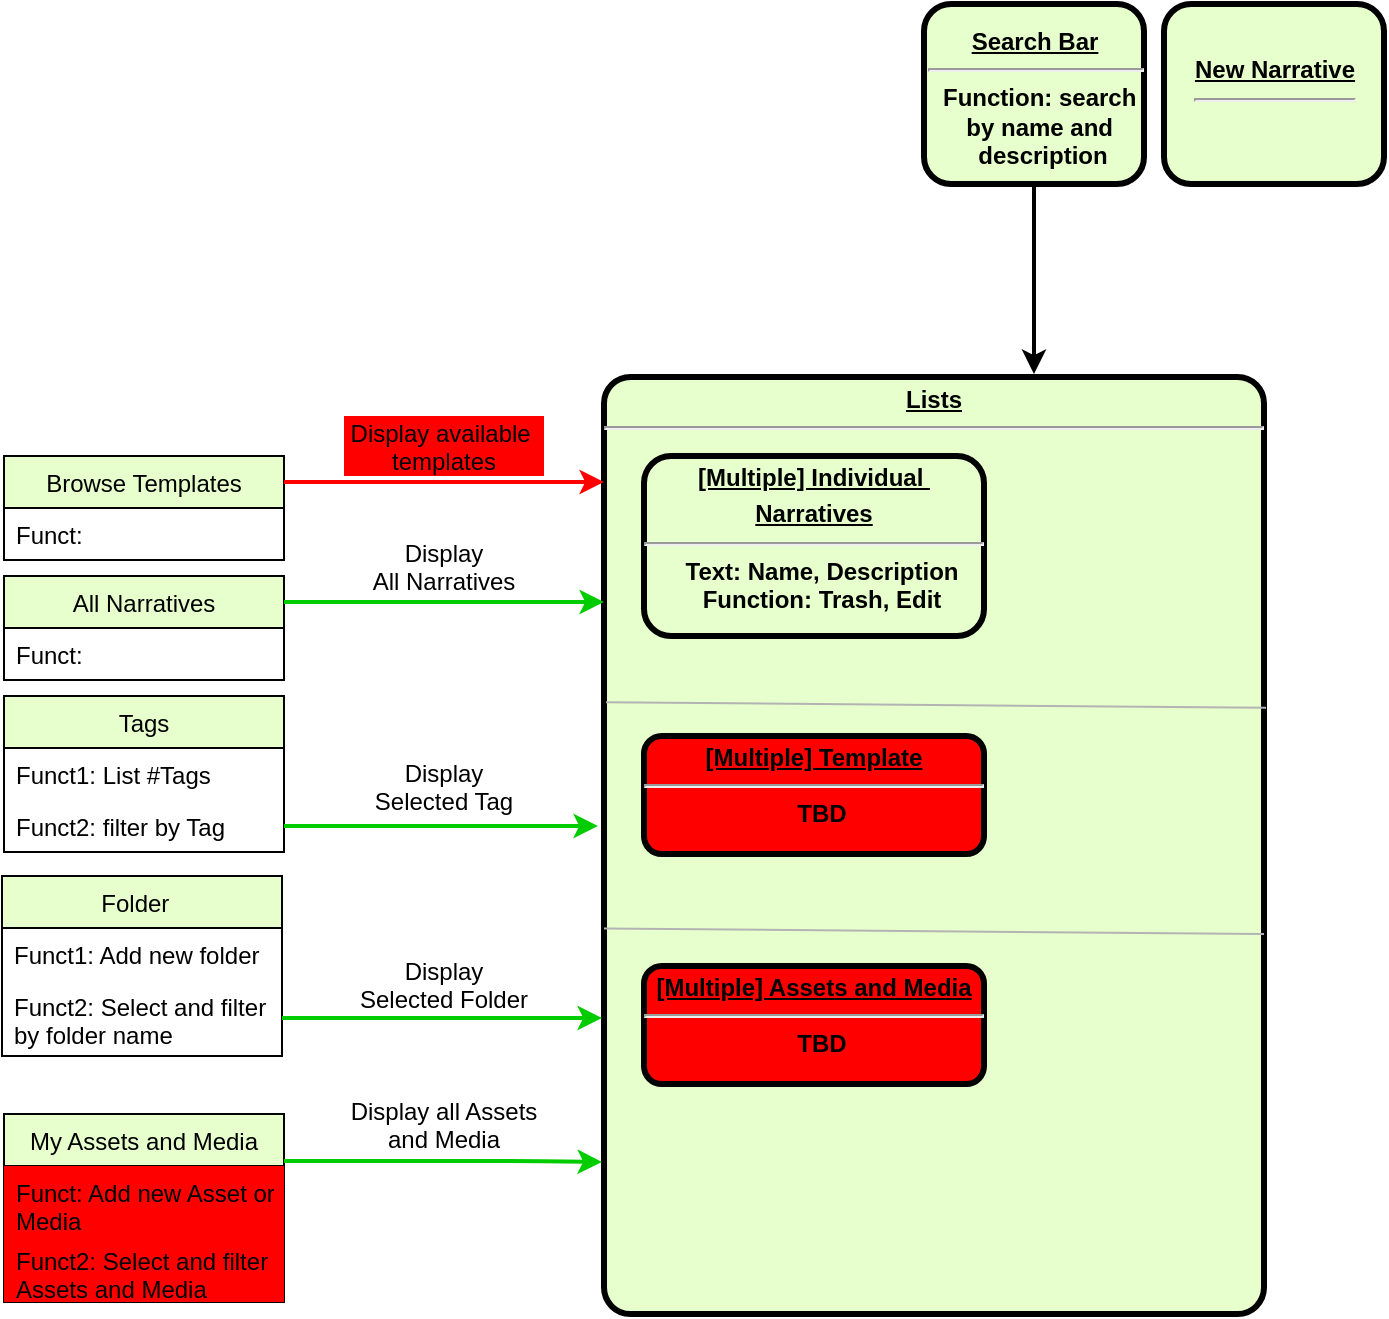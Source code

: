 <mxfile version="14.9.5" type="github">
  <diagram name="Page-1" id="c7558073-3199-34d8-9f00-42111426c3f3">
    <mxGraphModel dx="2013" dy="505" grid="1" gridSize="10" guides="1" tooltips="1" connect="1" arrows="1" fold="1" page="1" pageScale="1" pageWidth="826" pageHeight="1169" background="none" math="0" shadow="0">
      <root>
        <mxCell id="0" />
        <mxCell id="1" parent="0" />
        <mxCell id="52" value="Display available &#xa;templates" style="text;spacingTop=-5;align=center;fillColor=#FF0000;" parent="1" vertex="1">
          <mxGeometry x="-580" y="251" width="100" height="30" as="geometry" />
        </mxCell>
        <mxCell id="nVRuVsThQJJAnQxjmGm0-97" value="&lt;p style=&quot;margin: 0px ; margin-top: 4px ; text-align: center ; text-decoration: underline&quot;&gt;&lt;strong&gt;Lists&lt;br&gt;&lt;/strong&gt;&lt;/p&gt;&lt;hr&gt;&lt;p style=&quot;margin: 0px ; margin-left: 8px&quot;&gt;&lt;br&gt;&lt;/p&gt;" style="verticalAlign=middle;align=center;overflow=fill;fontSize=12;fontFamily=Helvetica;html=1;rounded=1;fontStyle=1;strokeWidth=3;fillColor=#E6FFCC;arcSize=4;" vertex="1" parent="1">
          <mxGeometry x="-450" y="231.5" width="330" height="468.5" as="geometry" />
        </mxCell>
        <mxCell id="nVRuVsThQJJAnQxjmGm0-98" value="&lt;p style=&quot;margin: 0px ; margin-top: 4px ; text-align: center ; text-decoration: underline&quot;&gt;[Multiple] Individual&amp;nbsp;&lt;/p&gt;&lt;p style=&quot;margin: 0px ; margin-top: 4px ; text-align: center ; text-decoration: underline&quot;&gt;Narratives&lt;/p&gt;&lt;hr&gt;&lt;p style=&quot;margin: 0px ; margin-left: 8px&quot;&gt;Text: Name, Description&lt;/p&gt;&lt;p style=&quot;margin: 0px ; margin-left: 8px&quot;&gt;Function: Trash, Edit&lt;/p&gt;" style="verticalAlign=middle;align=center;overflow=fill;fontSize=12;fontFamily=Helvetica;html=1;rounded=1;fontStyle=1;strokeWidth=3;fillColor=#E6FFCC" vertex="1" parent="1">
          <mxGeometry x="-430" y="271" width="170" height="90" as="geometry" />
        </mxCell>
        <mxCell id="nVRuVsThQJJAnQxjmGm0-100" value="&lt;p style=&quot;margin: 0px ; margin-top: 4px ; text-align: center ; text-decoration: underline&quot;&gt;&lt;strong&gt;Search Bar&lt;br&gt;&lt;/strong&gt;&lt;/p&gt;&lt;hr&gt;&lt;p style=&quot;margin: 0px ; margin-left: 8px&quot;&gt;Function: search&amp;nbsp;&lt;/p&gt;&lt;p style=&quot;margin: 0px ; margin-left: 8px&quot;&gt;by&amp;nbsp;&lt;span&gt;name and&amp;nbsp;&lt;/span&gt;&lt;/p&gt;&lt;p style=&quot;margin: 0px ; margin-left: 8px&quot;&gt;&lt;span&gt;description&lt;/span&gt;&lt;/p&gt;" style="verticalAlign=middle;align=center;overflow=auto;fontSize=12;fontFamily=Helvetica;html=1;rounded=1;fontStyle=1;strokeWidth=3;fillColor=#E6FFCC" vertex="1" parent="1">
          <mxGeometry x="-290" y="45" width="110" height="90" as="geometry" />
        </mxCell>
        <mxCell id="nVRuVsThQJJAnQxjmGm0-101" value="&lt;p style=&quot;margin: 0px ; margin-top: 4px ; text-align: center ; text-decoration: underline&quot;&gt;&lt;strong&gt;New Narrative&lt;br&gt;&lt;/strong&gt;&lt;/p&gt;&lt;hr&gt;&lt;p style=&quot;margin: 0px ; margin-left: 8px&quot;&gt;&lt;br&gt;&lt;/p&gt;" style="verticalAlign=middle;align=center;overflow=auto;fontSize=12;fontFamily=Helvetica;html=1;rounded=1;fontStyle=1;strokeWidth=3;fillColor=#E6FFCC" vertex="1" parent="1">
          <mxGeometry x="-170" y="45" width="110" height="90" as="geometry" />
        </mxCell>
        <mxCell id="nVRuVsThQJJAnQxjmGm0-103" value="" style="edgeStyle=elbowEdgeStyle;elbow=horizontal;strokeColor=#000000;strokeWidth=2;exitX=0.5;exitY=1;exitDx=0;exitDy=0;" edge="1" parent="1" source="nVRuVsThQJJAnQxjmGm0-100">
          <mxGeometry width="100" height="100" relative="1" as="geometry">
            <mxPoint x="-180" y="180" as="sourcePoint" />
            <mxPoint x="-235" y="230" as="targetPoint" />
            <Array as="points">
              <mxPoint x="-235" y="170" />
            </Array>
          </mxGeometry>
        </mxCell>
        <mxCell id="nVRuVsThQJJAnQxjmGm0-104" value="Browse Templates" style="swimlane;fontStyle=0;childLayout=stackLayout;horizontal=1;startSize=26;horizontalStack=0;resizeParent=1;resizeParentMax=0;resizeLast=0;collapsible=1;marginBottom=0;fillColor=#E6FFCC;" vertex="1" parent="1">
          <mxGeometry x="-750" y="271" width="140" height="52" as="geometry" />
        </mxCell>
        <mxCell id="nVRuVsThQJJAnQxjmGm0-105" value="Funct:" style="text;strokeColor=none;fillColor=none;align=left;verticalAlign=top;spacingLeft=4;spacingRight=4;overflow=hidden;rotatable=0;points=[[0,0.5],[1,0.5]];portConstraint=eastwest;" vertex="1" parent="nVRuVsThQJJAnQxjmGm0-104">
          <mxGeometry y="26" width="140" height="26" as="geometry" />
        </mxCell>
        <mxCell id="nVRuVsThQJJAnQxjmGm0-111" value="" style="edgeStyle=elbowEdgeStyle;elbow=horizontal;strokeColor=#FF0000;strokeWidth=2;exitX=1;exitY=0.25;exitDx=0;exitDy=0;" edge="1" parent="1" source="nVRuVsThQJJAnQxjmGm0-104">
          <mxGeometry width="100" height="100" relative="1" as="geometry">
            <mxPoint x="-390" y="190" as="sourcePoint" />
            <mxPoint x="-450" y="284" as="targetPoint" />
            <Array as="points">
              <mxPoint x="-490" y="300" />
            </Array>
          </mxGeometry>
        </mxCell>
        <mxCell id="nVRuVsThQJJAnQxjmGm0-112" value="All Narratives" style="swimlane;fontStyle=0;childLayout=stackLayout;horizontal=1;startSize=26;horizontalStack=0;resizeParent=1;resizeParentMax=0;resizeLast=0;collapsible=1;marginBottom=0;fillColor=#E6FFCC;" vertex="1" parent="1">
          <mxGeometry x="-750" y="331" width="140" height="52" as="geometry" />
        </mxCell>
        <mxCell id="nVRuVsThQJJAnQxjmGm0-113" value="Funct:" style="text;strokeColor=none;fillColor=none;align=left;verticalAlign=top;spacingLeft=4;spacingRight=4;overflow=hidden;rotatable=0;points=[[0,0.5],[1,0.5]];portConstraint=eastwest;" vertex="1" parent="nVRuVsThQJJAnQxjmGm0-112">
          <mxGeometry y="26" width="140" height="26" as="geometry" />
        </mxCell>
        <mxCell id="nVRuVsThQJJAnQxjmGm0-114" value="" style="edgeStyle=elbowEdgeStyle;elbow=horizontal;strokeColor=#00CC00;strokeWidth=2;exitX=1;exitY=0.25;exitDx=0;exitDy=0;" edge="1" parent="1" source="nVRuVsThQJJAnQxjmGm0-112">
          <mxGeometry width="100" height="100" relative="1" as="geometry">
            <mxPoint x="-390" y="250" as="sourcePoint" />
            <mxPoint x="-450" y="344" as="targetPoint" />
            <Array as="points">
              <mxPoint x="-490" y="360" />
            </Array>
          </mxGeometry>
        </mxCell>
        <mxCell id="nVRuVsThQJJAnQxjmGm0-115" value="Tags" style="swimlane;fontStyle=0;childLayout=stackLayout;horizontal=1;startSize=26;horizontalStack=0;resizeParent=1;resizeParentMax=0;resizeLast=0;collapsible=1;marginBottom=0;fillColor=#E6FFCC;" vertex="1" parent="1">
          <mxGeometry x="-750" y="391" width="140" height="78" as="geometry" />
        </mxCell>
        <mxCell id="nVRuVsThQJJAnQxjmGm0-119" value="Funct1: List #Tags" style="text;strokeColor=none;fillColor=none;align=left;verticalAlign=top;spacingLeft=4;spacingRight=4;overflow=hidden;rotatable=0;points=[[0,0.5],[1,0.5]];portConstraint=eastwest;" vertex="1" parent="nVRuVsThQJJAnQxjmGm0-115">
          <mxGeometry y="26" width="140" height="26" as="geometry" />
        </mxCell>
        <mxCell id="nVRuVsThQJJAnQxjmGm0-116" value="Funct2: filter by Tag" style="text;strokeColor=none;fillColor=none;align=left;verticalAlign=top;spacingLeft=4;spacingRight=4;overflow=hidden;rotatable=0;points=[[0,0.5],[1,0.5]];portConstraint=eastwest;" vertex="1" parent="nVRuVsThQJJAnQxjmGm0-115">
          <mxGeometry y="52" width="140" height="26" as="geometry" />
        </mxCell>
        <mxCell id="nVRuVsThQJJAnQxjmGm0-117" value="" style="edgeStyle=elbowEdgeStyle;elbow=horizontal;strokeColor=#00CC00;strokeWidth=2;" edge="1" parent="1" source="nVRuVsThQJJAnQxjmGm0-116">
          <mxGeometry width="100" height="100" relative="1" as="geometry">
            <mxPoint x="-610" y="453" as="sourcePoint" />
            <mxPoint x="-453" y="456" as="targetPoint" />
            <Array as="points">
              <mxPoint x="-580" y="421" />
            </Array>
          </mxGeometry>
        </mxCell>
        <mxCell id="nVRuVsThQJJAnQxjmGm0-118" value="Display&#xa;All Narratives" style="text;spacingTop=-5;align=center;fillColor=none;" vertex="1" parent="1">
          <mxGeometry x="-580" y="311" width="100" height="30" as="geometry" />
        </mxCell>
        <mxCell id="nVRuVsThQJJAnQxjmGm0-120" value="Folder  " style="swimlane;fontStyle=0;childLayout=stackLayout;horizontal=1;startSize=26;horizontalStack=0;resizeParent=1;resizeParentMax=0;resizeLast=0;collapsible=1;marginBottom=0;fillColor=#E6FFCC;" vertex="1" parent="1">
          <mxGeometry x="-751" y="481" width="140" height="90" as="geometry" />
        </mxCell>
        <mxCell id="nVRuVsThQJJAnQxjmGm0-121" value="Funct1: Add new folder" style="text;strokeColor=none;fillColor=none;align=left;verticalAlign=top;spacingLeft=4;spacingRight=4;overflow=hidden;rotatable=0;points=[[0,0.5],[1,0.5]];portConstraint=eastwest;" vertex="1" parent="nVRuVsThQJJAnQxjmGm0-120">
          <mxGeometry y="26" width="140" height="26" as="geometry" />
        </mxCell>
        <mxCell id="nVRuVsThQJJAnQxjmGm0-124" value="Funct2: Select and filter &#xa;by folder name" style="text;strokeColor=none;fillColor=none;align=left;verticalAlign=top;spacingLeft=4;spacingRight=4;overflow=hidden;rotatable=0;points=[[0,0.5],[1,0.5]];portConstraint=eastwest;overflow-wrap=normal;" vertex="1" parent="nVRuVsThQJJAnQxjmGm0-120">
          <mxGeometry y="52" width="140" height="38" as="geometry" />
        </mxCell>
        <mxCell id="nVRuVsThQJJAnQxjmGm0-123" value="" style="edgeStyle=elbowEdgeStyle;elbow=horizontal;strokeColor=#00CC00;strokeWidth=2;exitX=1;exitY=0.5;exitDx=0;exitDy=0;entryX=-0.003;entryY=0.684;entryDx=0;entryDy=0;entryPerimeter=0;" edge="1" parent="1" source="nVRuVsThQJJAnQxjmGm0-124" target="nVRuVsThQJJAnQxjmGm0-97">
          <mxGeometry width="100" height="100" relative="1" as="geometry">
            <mxPoint x="-611" y="543" as="sourcePoint" />
            <mxPoint x="-450" y="547" as="targetPoint" />
            <Array as="points">
              <mxPoint x="-560" y="490" />
            </Array>
          </mxGeometry>
        </mxCell>
        <mxCell id="nVRuVsThQJJAnQxjmGm0-125" value="Display&#xa;Selected Tag" style="text;spacingTop=-5;align=center;fillColor=none;" vertex="1" parent="1">
          <mxGeometry x="-580" y="421" width="100" height="30" as="geometry" />
        </mxCell>
        <mxCell id="nVRuVsThQJJAnQxjmGm0-129" value="Display&#xa;Selected Folder" style="text;spacingTop=-5;align=center;fillColor=none;" vertex="1" parent="1">
          <mxGeometry x="-580" y="520" width="100" height="30" as="geometry" />
        </mxCell>
        <mxCell id="nVRuVsThQJJAnQxjmGm0-130" value="My Assets and Media" style="swimlane;fontStyle=0;childLayout=stackLayout;horizontal=1;startSize=26;horizontalStack=0;resizeParent=1;resizeParentMax=0;resizeLast=0;collapsible=1;marginBottom=0;fillColor=#E6FFCC;" vertex="1" parent="1">
          <mxGeometry x="-750" y="600" width="140" height="94" as="geometry" />
        </mxCell>
        <mxCell id="nVRuVsThQJJAnQxjmGm0-138" value="Funct: Add new Asset or&#xa;Media" style="text;strokeColor=none;fillColor=#FF0000;align=left;verticalAlign=top;spacingLeft=4;spacingRight=4;overflow=hidden;rotatable=0;points=[[0,0.5],[1,0.5]];portConstraint=eastwest;" vertex="1" parent="nVRuVsThQJJAnQxjmGm0-130">
          <mxGeometry y="26" width="140" height="34" as="geometry" />
        </mxCell>
        <mxCell id="nVRuVsThQJJAnQxjmGm0-131" value="Funct2: Select and filter&#xa;Assets and Media" style="text;strokeColor=none;fillColor=#FF0000;align=left;verticalAlign=top;spacingLeft=4;spacingRight=4;overflow=hidden;rotatable=0;points=[[0,0.5],[1,0.5]];portConstraint=eastwest;" vertex="1" parent="nVRuVsThQJJAnQxjmGm0-130">
          <mxGeometry y="60" width="140" height="34" as="geometry" />
        </mxCell>
        <mxCell id="nVRuVsThQJJAnQxjmGm0-132" value="" style="edgeStyle=elbowEdgeStyle;elbow=horizontal;strokeColor=#00CC00;strokeWidth=2;exitX=1;exitY=0.25;exitDx=0;exitDy=0;" edge="1" parent="1" source="nVRuVsThQJJAnQxjmGm0-130">
          <mxGeometry width="100" height="100" relative="1" as="geometry">
            <mxPoint x="-391" y="549" as="sourcePoint" />
            <mxPoint x="-451" y="624" as="targetPoint" />
            <Array as="points">
              <mxPoint x="-491" y="659" />
            </Array>
          </mxGeometry>
        </mxCell>
        <mxCell id="nVRuVsThQJJAnQxjmGm0-133" value="Display all Assets &#xa;and Media" style="text;spacingTop=-5;align=center;fillColor=none;" vertex="1" parent="1">
          <mxGeometry x="-580" y="590" width="100" height="30" as="geometry" />
        </mxCell>
        <mxCell id="nVRuVsThQJJAnQxjmGm0-134" value="" style="endArrow=none;html=1;strokeColor=#B3B3B3;exitX=0.003;exitY=0.347;exitDx=0;exitDy=0;exitPerimeter=0;entryX=1.003;entryY=0.353;entryDx=0;entryDy=0;entryPerimeter=0;" edge="1" parent="1" source="nVRuVsThQJJAnQxjmGm0-97" target="nVRuVsThQJJAnQxjmGm0-97">
          <mxGeometry width="50" height="50" relative="1" as="geometry">
            <mxPoint x="-340" y="490" as="sourcePoint" />
            <mxPoint x="-290" y="440" as="targetPoint" />
          </mxGeometry>
        </mxCell>
        <mxCell id="nVRuVsThQJJAnQxjmGm0-135" value="&lt;p style=&quot;margin: 0px ; margin-top: 4px ; text-align: center ; text-decoration: underline&quot;&gt;[Multiple] Template&lt;/p&gt;&lt;hr&gt;&lt;p style=&quot;margin: 0px ; margin-left: 8px&quot;&gt;TBD&lt;/p&gt;" style="verticalAlign=middle;align=center;overflow=fill;fontSize=12;fontFamily=Helvetica;html=1;rounded=1;fontStyle=1;strokeWidth=3;fillColor=#FF0000;" vertex="1" parent="1">
          <mxGeometry x="-430" y="411" width="170" height="59" as="geometry" />
        </mxCell>
        <mxCell id="nVRuVsThQJJAnQxjmGm0-136" value="&lt;p style=&quot;margin: 0px ; margin-top: 4px ; text-align: center ; text-decoration: underline&quot;&gt;[Multiple] Assets and Media&lt;/p&gt;&lt;hr&gt;&lt;p style=&quot;margin: 0px ; margin-left: 8px&quot;&gt;TBD&lt;/p&gt;" style="verticalAlign=middle;align=center;overflow=fill;fontSize=12;fontFamily=Helvetica;html=1;rounded=1;fontStyle=1;strokeWidth=3;fillColor=#FF0000;" vertex="1" parent="1">
          <mxGeometry x="-430" y="526" width="170" height="59" as="geometry" />
        </mxCell>
        <mxCell id="nVRuVsThQJJAnQxjmGm0-137" value="" style="endArrow=none;html=1;strokeColor=#B3B3B3;exitX=0.003;exitY=0.347;exitDx=0;exitDy=0;exitPerimeter=0;" edge="1" parent="1">
          <mxGeometry width="50" height="50" relative="1" as="geometry">
            <mxPoint x="-450.0" y="507.189" as="sourcePoint" />
            <mxPoint x="-120" y="510" as="targetPoint" />
          </mxGeometry>
        </mxCell>
      </root>
    </mxGraphModel>
  </diagram>
</mxfile>
